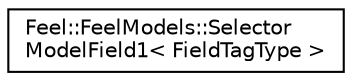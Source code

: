 digraph "Graphical Class Hierarchy"
{
 // LATEX_PDF_SIZE
  edge [fontname="Helvetica",fontsize="10",labelfontname="Helvetica",labelfontsize="10"];
  node [fontname="Helvetica",fontsize="10",shape=record];
  rankdir="LR";
  Node0 [label="Feel::FeelModels::Selector\lModelField1\< FieldTagType \>",height=0.2,width=0.4,color="black", fillcolor="white", style="filled",URL="$classFeel_1_1FeelModels_1_1SelectorModelField1.html",tooltip=" "];
}
